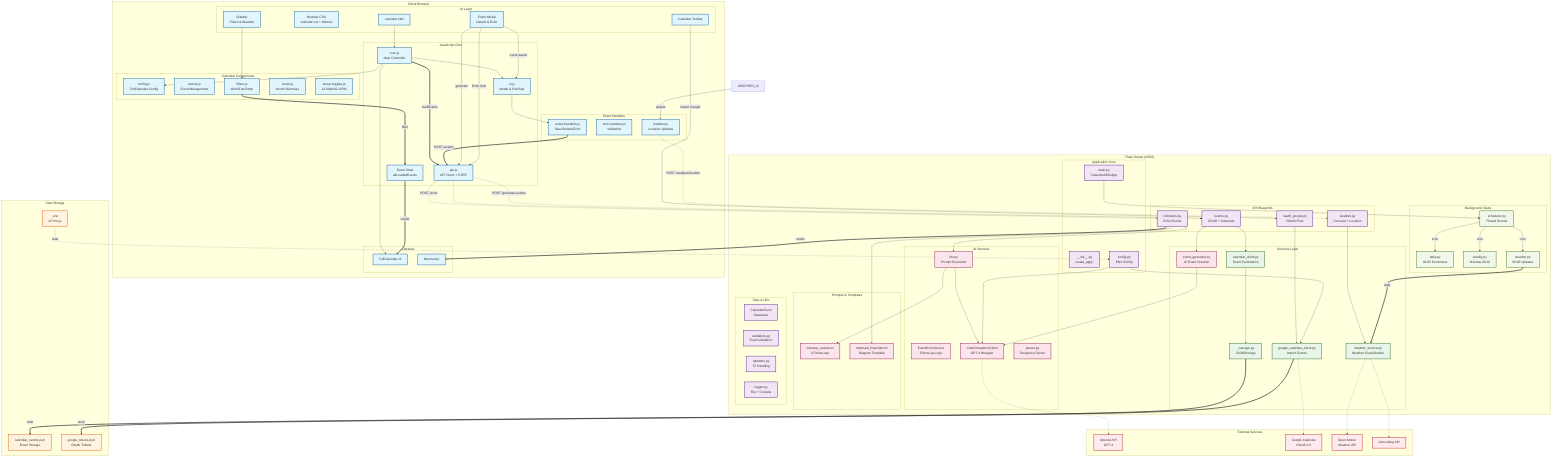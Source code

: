 graph TB
    subgraph "Client Browser"
        subgraph "UI Layer"
            HTML[calendar.html]
            CSS["Modular CSS<br/>calendar.css + themes"]
            SIDEBAR[Sidebar<br/>Filters & Weather]
            MODAL[Event Modal<br/>Details & Echo]
            TOOLBAR[Calendar Toolbar]
        end
        
        subgraph "JavaScript Core"
            CORE["core.js<br/>Main Controller"]
            UI_JS["ui.js<br/>Modal & Pub/Sub"]
            API_JS["api.js<br/>API Client + CSRF"]
            STATE["Event State<br/>allLoadedEvents"]
        end
        
        subgraph "Calendar Components"
            CAL_CONFIG["config.js<br/>FullCalendar Config"]
            CAL_EVENTS["events.js<br/>Event Management"]
            CAL_FILTERS["filters.js<br/>Work/Fun/Other"]
            CAL_VIEWS["views.js<br/>Month Summary"]
            SLEEP_TOGGLES["sleep-toggles.js<br/>12-6AM/10-12PM"]
        end
        
        subgraph "Event Handlers"
            EVT_HANDLERS["event-handlers.js<br/>Save/Delete/Echo"]
            FORM_HANDLERS["form-handlers.js<br/>Validation"]
            WEATHER_JS["weather.js<br/>Location Updates"]
        end
        
        subgraph "Libraries"
            FULLCALENDAR["FullCalendar v6"]
            MERMAID_LIB["Mermaid.js"]
        end
    end
    
    subgraph "Flask Server (ASGI)"
        subgraph "Application Core"
            MAIN_PY["main.py<br/>CalendarASGIApp"]
            INIT_PY["__init__.py<br/>create_app()"]
            CONFIG_PY["config.py<br/>ENV Config"]
        end
        
        subgraph "API Blueprints"
            EVENTS_API["events.py<br/>CRUD + Generate"]
            WEATHER_API["weather.py<br/>Forecast + Location"]
            OAUTH_API["oauth_google.py<br/>OAuth Flow"]
            FOLLOWUPS_API["followups.py<br/>Echo Events"]
        end
        
        subgraph "Services Layer"
            CAL_CLIENT["calendar_client.py<br/>Event Persistence"]
            STORAGE["_storage.py<br/>JSONStorage"]
            EVENT_GEN["event_generator.py<br/>AI Event Creation"]
            WEATHER_SVC["weather_service.py<br/>Weather Classification"]
            GOOGLE_CLIENT["google_calendar_client.py<br/>Import Events"]
        end
        
        subgraph "AI Services"
            ECHO_SVC["EventEchoService<br/>Follow-up Logic"]
            LLM_SVC["llm.py<br/>Prompt Execution"]
            OPENAI_CLIENT["ChatCompletionClient<br/>GPT-4 Wrapper"]
            PARSER["parser.py<br/>Response Parser"]
        end
        
        subgraph "Prompts & Templates"
            FOLLOWUP_PROMPT["followup_events.txt<br/>2 Follow-ups"]
            MERMAID_PROMPT["mermaid_flowchart.txt<br/>Diagram Template"]
        end
        
        subgraph "Background Tasks"
            SCHEDULER["scheduler.py<br/>Thread Runner"]
            DAILY["daily.py<br/>00:05 Reminders"]
            WEEKLY["weekly.py<br/>Monday 00:10"]
            WEATHER_TASK["weather.py<br/>06:00 Updates"]
        end
        
        subgraph "Data & Utils"
            MODELS["CalendarEvent<br/>Dataclass"]
            VALIDATORS["validators.py<br/>Event Validation"]
            DATETIME["datetime.py<br/>TZ Handling"]
            LOGGER["logger.py<br/>File + Console"]
        end
    end
    
    subgraph "Data Storage"
        JSON_FILE["calendar_events.json<br/>Event Storage"]
        TOKENS_FILE["google_tokens.json<br/>OAuth Tokens"]
        ENV_FILE[".env<br/>API Keys"]
    end
    
    subgraph "External Services"
        OPENAI["OpenAI API<br/>GPT-4"]
        GOOGLE_CAL["Google Calendar<br/>OAuth 2.0"]
        OPEN_METEO["Open-Meteo<br/>Weather API"]
        GEOCODING["Geocoding API"]
    end
    
    %% Initialization Flow
    HTML --> CORE
    CORE --> UI_JS
    CORE --> CAL_CONFIG
    CORE --> FULLCALENDAR
    CORE ==>|loadEvents| API_JS
    
    %% Event Creation Flow
    MODAL -->|event:saved| UI_JS
    UI_JS --> EVT_HANDLERS
    EVT_HANDLERS ==>|POST /events| API_JS
    API_JS -.-> EVENTS_API
    EVENTS_API --> CAL_CLIENT
    CAL_CLIENT --> STORAGE
    STORAGE ==>|write| JSON_FILE
    
    %% AI Event Generation
    MODAL -->|generate| API_JS
    API_JS -.->|POST /generate-events| EVENTS_API
    EVENTS_API --> EVENT_GEN
    EVENT_GEN --> OPENAI_CLIENT
    OPENAI_CLIENT -.-> OPENAI
    
    %% Echo/Follow-up Flow
    MODAL -->|Echo this!| API_JS
    API_JS -.->|POST /echo| FOLLOWUPS_API
    FOLLOWUPS_API --> LLM_SVC
    LLM_SVC --> FOLLOWUP_PROMPT
    LLM_SVC --> OPENAI_CLIENT
    FOLLOWUPS_API --> MERMAID_PROMPT
    FOLLOWUPS_API ==>|render| MERMAID_LIB
    
    %% Weather Flow
    WEATHER_UI -->|update| WEATHER_JS
    WEATHER_JS -.->|POST /weather/location| WEATHER_API
    WEATHER_API --> WEATHER_SVC
    WEATHER_SVC -.-> OPEN_METEO
    WEATHER_SVC -.-> GEOCODING
    WEATHER_TASK ==>|daily| WEATHER_SVC
    
    %% Google OAuth Flow
    TOOLBAR -->|Import Google| OAUTH_API
    OAUTH_API --> GOOGLE_CLIENT
    GOOGLE_CLIENT -.-> GOOGLE_CAL
    GOOGLE_CLIENT ==>|store| TOKENS_FILE
    
    %% Filter System
    SIDEBAR --> CAL_FILTERS
    CAL_FILTERS ==>|filter| STATE
    STATE ==>|render| FULLCALENDAR
    
    %% Background Tasks
    MAIN_PY --> SCHEDULER
    SCHEDULER -->|cron| DAILY
    SCHEDULER -->|cron| WEEKLY
    SCHEDULER -->|cron| WEATHER_TASK
    
    %% Configuration
    ENV_FILE -.->|read| CONFIG_PY
    CONFIG_PY --> OPENAI_CLIENT
    CONFIG_PY --> GOOGLE_CLIENT
    
    %% Styling
    classDef frontend fill:#e1f5fe,stroke:#01579b,stroke-width:2px
    classDef backend fill:#f3e5f5,stroke:#4a148c,stroke-width:2px
    classDef storage fill:#fff3e0,stroke:#e65100,stroke-width:2px
    classDef services fill:#e8f5e9,stroke:#1b5e20,stroke-width:2px
    classDef ai fill:#fce4ec,stroke:#880e4f,stroke-width:2px
    classDef tasks fill:#f1f8e9,stroke:#33691e,stroke-width:2px
    classDef external fill:#ffebee,stroke:#b71c1c,stroke-width:2px
    classDef config fill:#f9fbe7,stroke:#827717,stroke-width:2px
    
    class HTML,CSS,SIDEBAR,MODAL,TOOLBAR,CORE,UI_JS,API_JS,STATE,CAL_CONFIG,CAL_EVENTS,CAL_FILTERS,CAL_VIEWS,SLEEP_TOGGLES,EVT_HANDLERS,FORM_HANDLERS,WEATHER_JS,FULLCALENDAR,MERMAID_LIB frontend
    class MAIN_PY,INIT_PY,CONFIG_PY,EVENTS_API,WEATHER_API,OAUTH_API,FOLLOWUPS_API,MODELS,VALIDATORS,DATETIME,LOGGER backend
    class CAL_CLIENT,STORAGE,WEATHER_SVC,GOOGLE_CLIENT services
    class EVENT_GEN,ECHO_SVC,LLM_SVC,OPENAI_CLIENT,PARSER,FOLLOWUP_PROMPT,MERMAID_PROMPT ai
    class SCHEDULER,DAILY,WEEKLY,WEATHER_TASK tasks
    class JSON_FILE,TOKENS_FILE,ENV_FILE storage
    class OPENAI,GOOGLE_CAL,OPEN_METEO,GEOCODING external